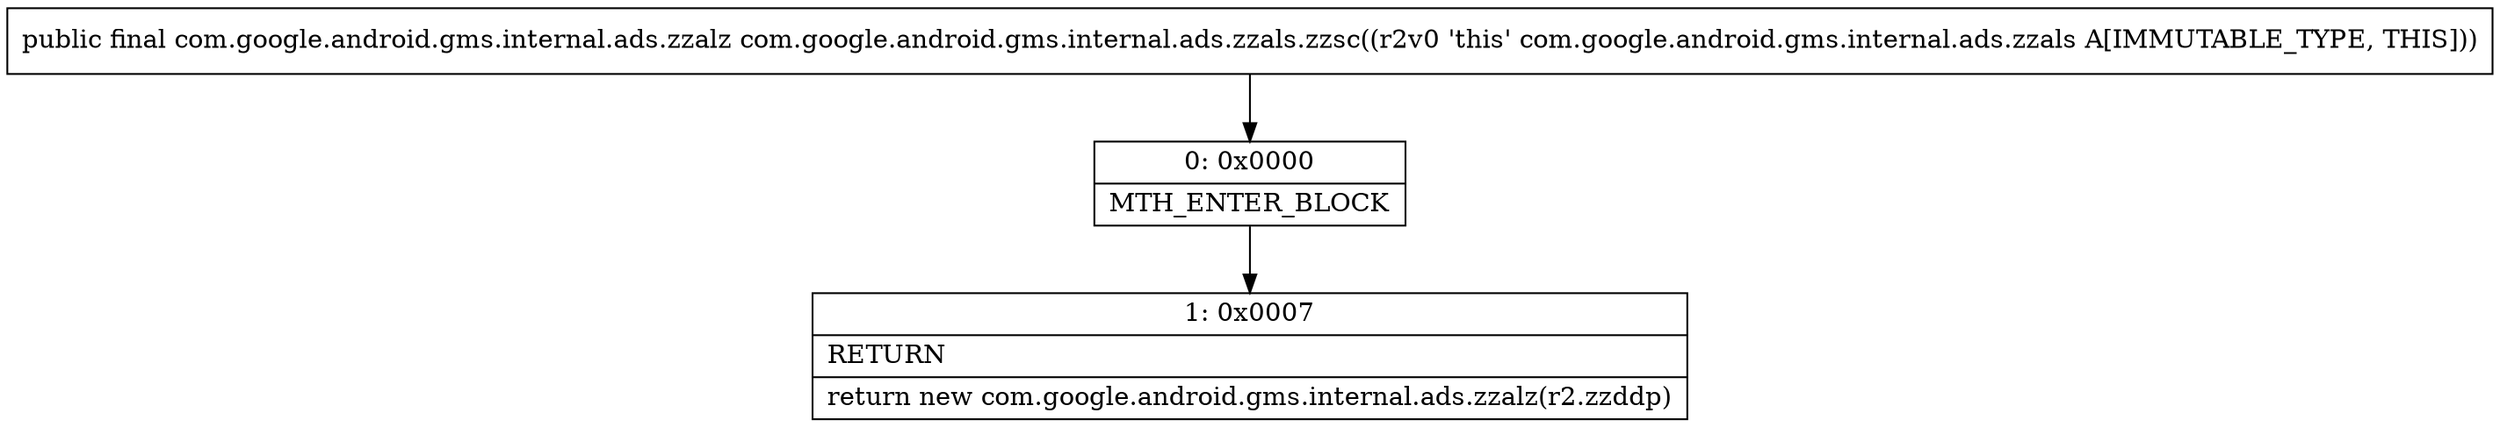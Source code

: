 digraph "CFG forcom.google.android.gms.internal.ads.zzals.zzsc()Lcom\/google\/android\/gms\/internal\/ads\/zzalz;" {
Node_0 [shape=record,label="{0\:\ 0x0000|MTH_ENTER_BLOCK\l}"];
Node_1 [shape=record,label="{1\:\ 0x0007|RETURN\l|return new com.google.android.gms.internal.ads.zzalz(r2.zzddp)\l}"];
MethodNode[shape=record,label="{public final com.google.android.gms.internal.ads.zzalz com.google.android.gms.internal.ads.zzals.zzsc((r2v0 'this' com.google.android.gms.internal.ads.zzals A[IMMUTABLE_TYPE, THIS])) }"];
MethodNode -> Node_0;
Node_0 -> Node_1;
}

